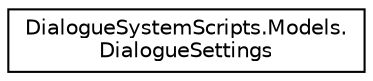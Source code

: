 digraph "Graphical Class Hierarchy"
{
  edge [fontname="Helvetica",fontsize="10",labelfontname="Helvetica",labelfontsize="10"];
  node [fontname="Helvetica",fontsize="10",shape=record];
  rankdir="LR";
  Node0 [label="DialogueSystemScripts.Models.\lDialogueSettings",height=0.2,width=0.4,color="black", fillcolor="white", style="filled",URL="$class_dialogue_system_scripts_1_1_models_1_1_dialogue_settings.html",tooltip="Класс настроек диалогового окна. "];
}
